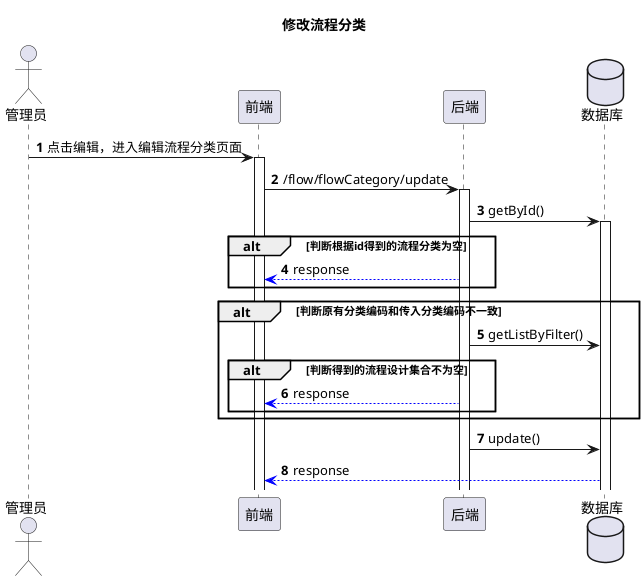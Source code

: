@startuml
'https://plantuml.com/sequence-diagram

title 修改流程分类
actor 管理员
participant 前端
participant 后端
database 数据库
autonumber

管理员 -> 前端: 点击编辑，进入编辑流程分类页面
activate 前端
前端 -> 后端: /flow/flowCategory/update
activate 后端
后端 -> 数据库: getById()
activate 数据库
alt 判断根据id得到的流程分类为空
后端 --[#blue]> 前端: response
end
alt 判断原有分类编码和传入分类编码不一致
后端 -> 数据库: getListByFilter()
alt 判断得到的流程设计集合不为空
后端 --[#blue]> 前端: response
end
end
后端 -> 数据库: update()
数据库 --[#blue]> 前端: response
@enduml
1.用户发起修改流程分类请求
2.前端向后端请求/flow/flowCategory/update，参数：流程分类id（不为空）、
流程分类名称（不为空）、流程分类编码（不为空）
3.后端调用getById()，查询表zz_flow_category数据，参数：流程分类id
4.后端向前端返回当前流程分类不存在
5.后端调用getListByFilter()，查询表zz_flow_entry，参数：流程设计表实体(设置流程分类id,发布状态为1)
6.后端向前端返回当前流程分类存在已经发布的流程数据，分类标识不能修改
7.后端调用update()，更新表zz_flow_category数据，参数：流程分类id、流程分类名称、流程分类编码、
创建时间、创建人、更新时间、更新人
8.后端向前端返回更新结果